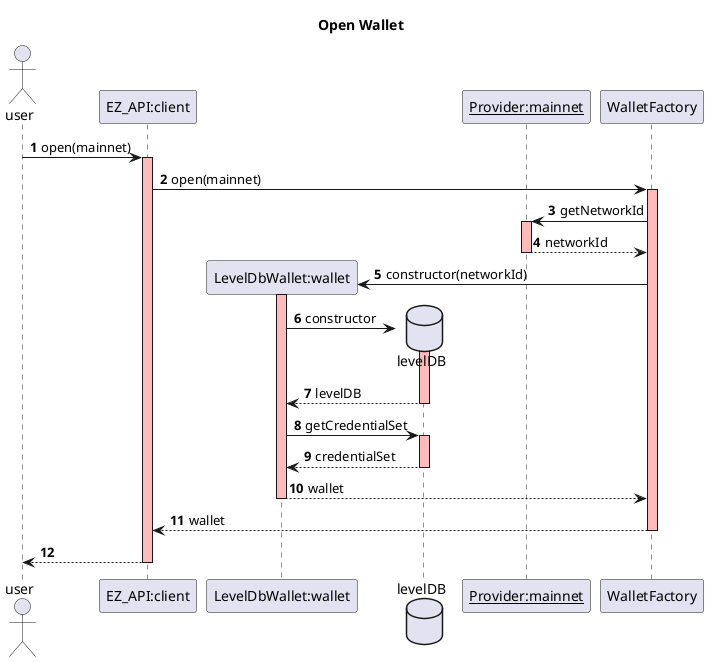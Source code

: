 @startuml
skinparam sequence {
  LifeLineBackgroundColor #FFBBBB
}
title Open Wallet
autonumber
autoactivate on
actor user
participant "EZ_API:client" as client
participant "LevelDbWallet:wallet" as wallet
database levelDB
participant "__Provider:mainnet__" as mainnet
user ->client: open(mainnet)
  client -> WalletFactory: open(mainnet)
    WalletFactory -> mainnet: getNetworkId
    return networkId

    create wallet
    WalletFactory -> wallet : constructor(networkId)
      create levelDB
      wallet -> levelDB : constructor
      return levelDB

      wallet -> levelDB : getCredentialSet
      return credentialSet
    return wallet

  return wallet
return
@enduml